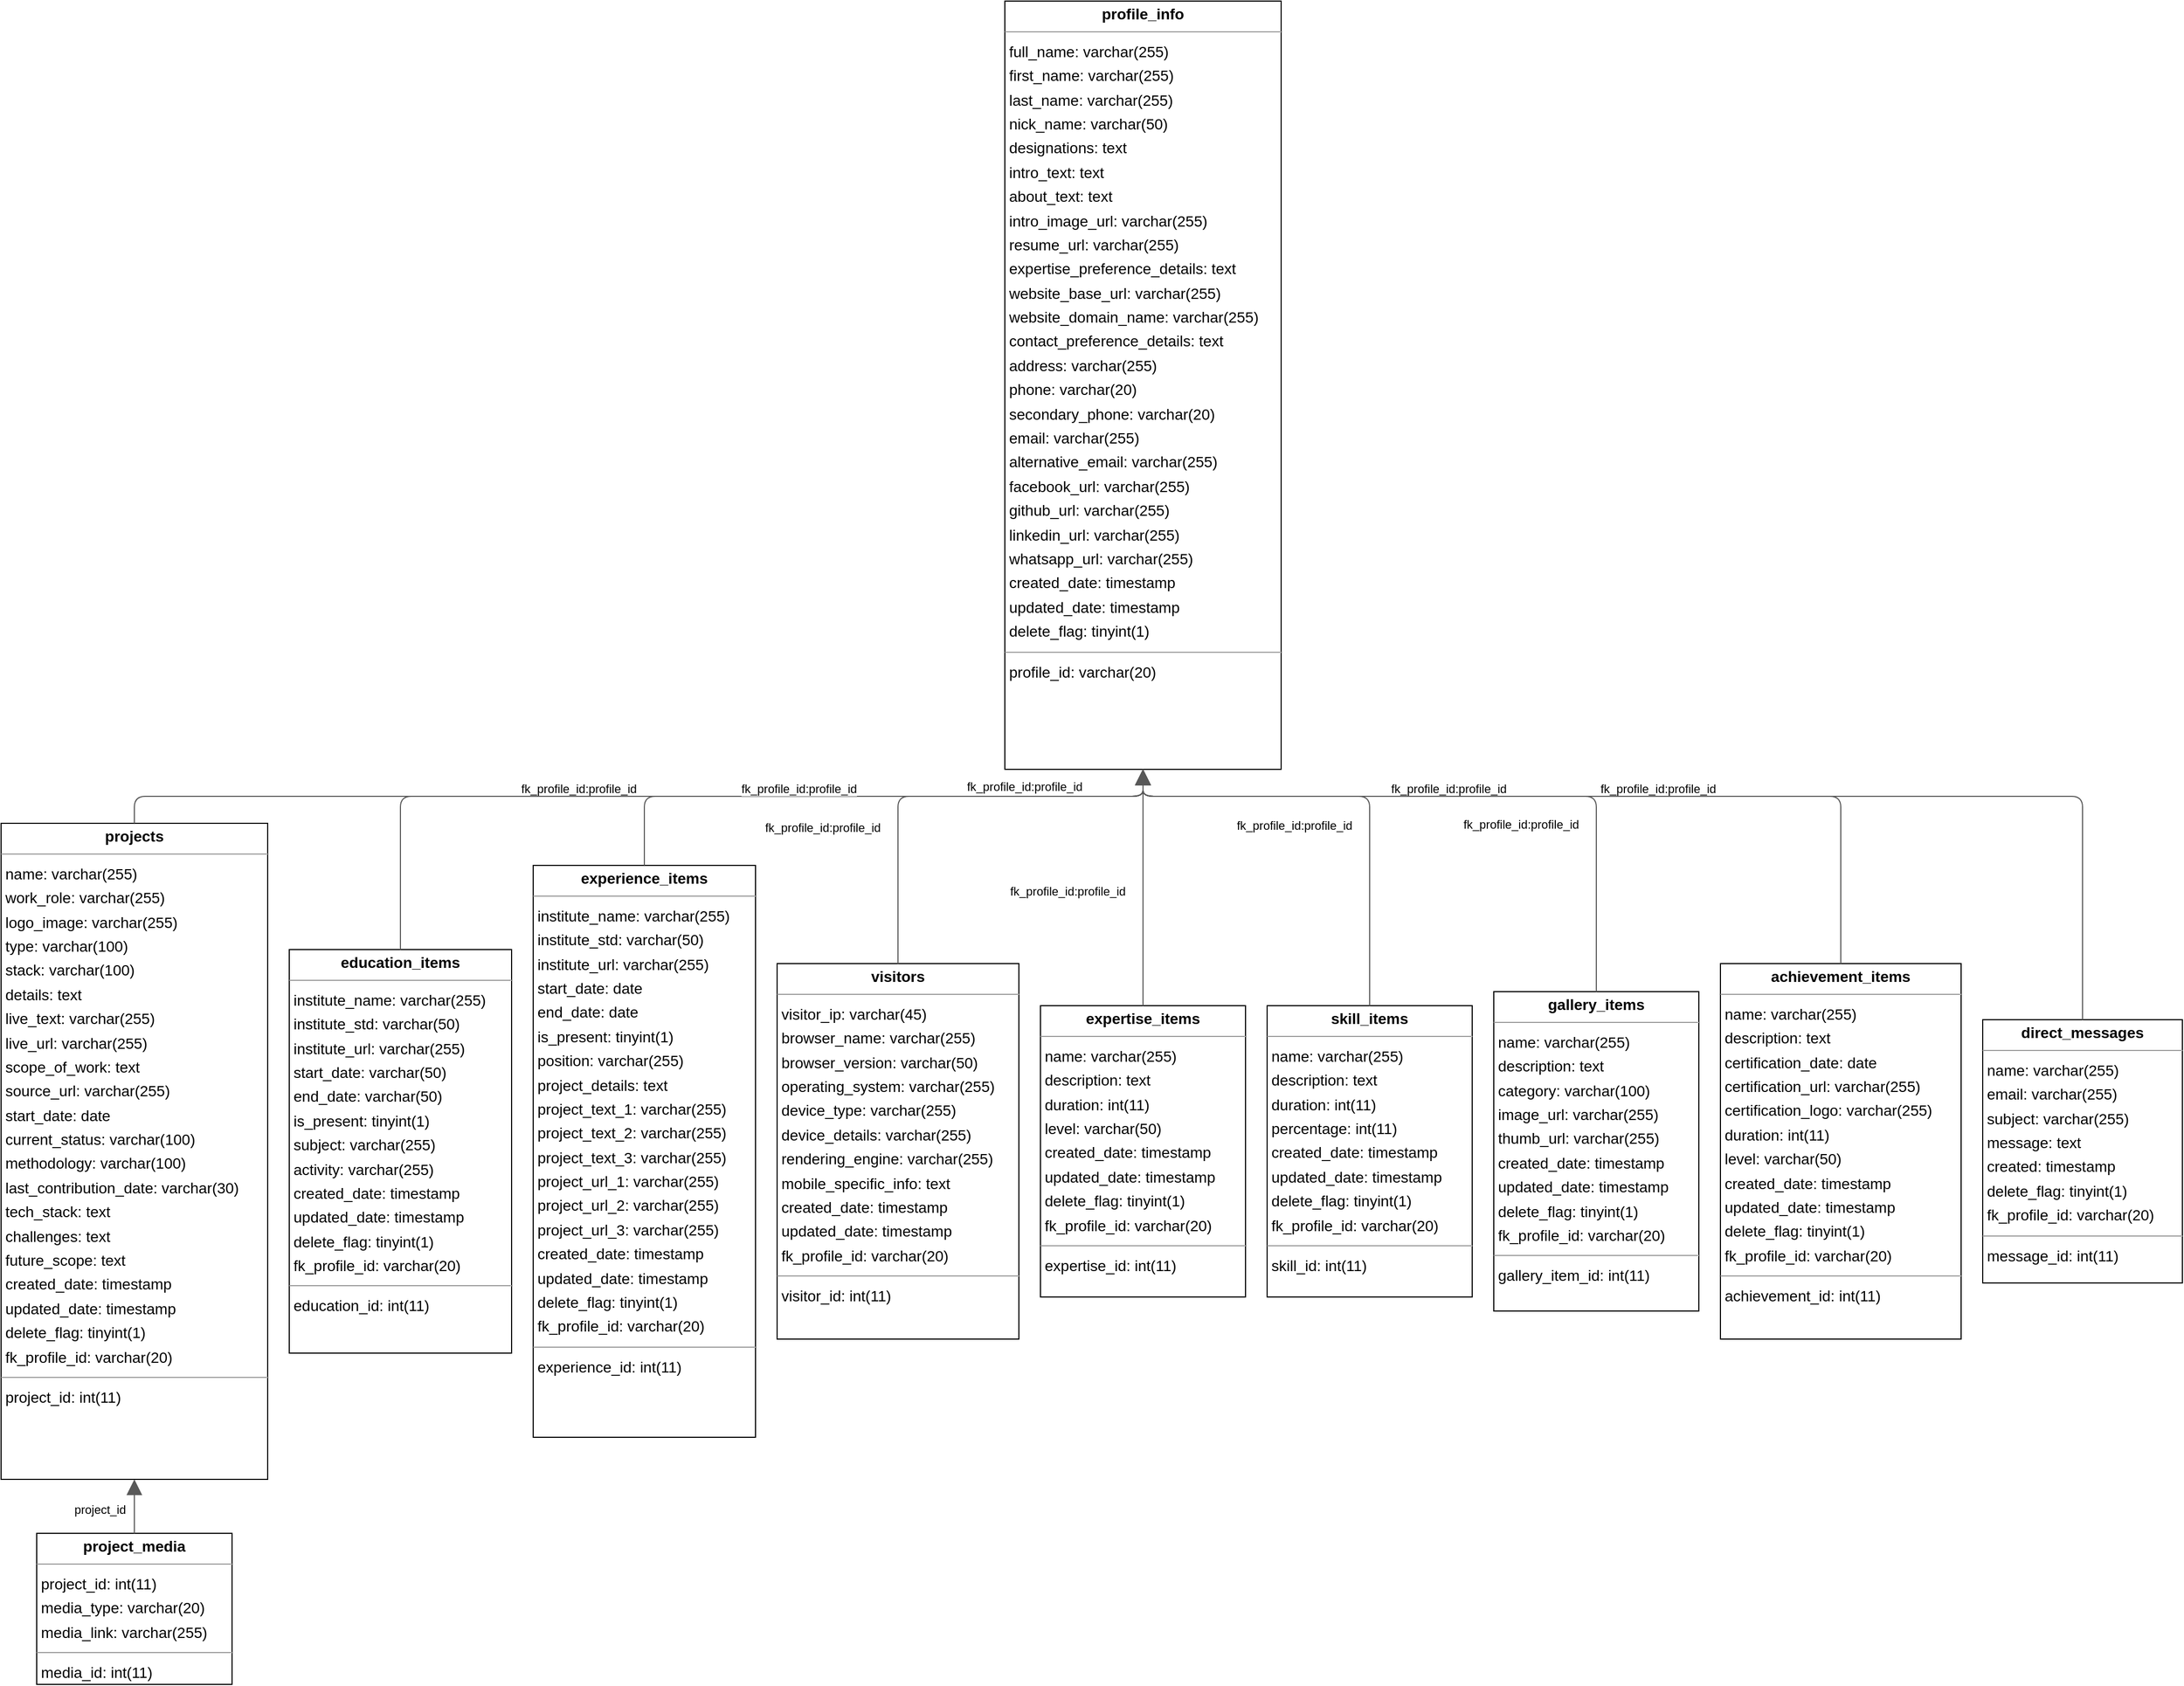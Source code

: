 <mxGraphModel dx="0" dy="0" grid="1" gridSize="10" guides="1" tooltips="1" connect="1" arrows="1" fold="1" page="0" pageScale="1" background="none" math="0" shadow="0">
  <root>
    <mxCell id="0" />
    <mxCell id="1" parent="0" />
    <mxCell id="node3" parent="1" vertex="1" value="&lt;p style=&quot;margin:0px;margin-top:4px;text-align:center;&quot;&gt;&lt;b&gt;achievement_items&lt;/b&gt;&lt;/p&gt;&lt;hr size=&quot;1&quot;/&gt;&lt;p style=&quot;margin:0 0 0 4px;line-height:1.6;&quot;&gt; name: varchar(255)&lt;br/&gt; description: text&lt;br/&gt; certification_date: date&lt;br/&gt; certification_url: varchar(255)&lt;br/&gt; certification_logo: varchar(255)&lt;br/&gt; duration: int(11)&lt;br/&gt; level: varchar(50)&lt;br/&gt; created_date: timestamp&lt;br/&gt; updated_date: timestamp&lt;br/&gt; delete_flag: tinyint(1)&lt;br/&gt; fk_profile_id: varchar(20)&lt;/p&gt;&lt;hr size=&quot;1&quot;/&gt;&lt;p style=&quot;margin:0 0 0 4px;line-height:1.6;&quot;&gt; achievement_id: int(11)&lt;/p&gt;" style="verticalAlign=top;align=left;overflow=fill;fontSize=14;fontFamily=Helvetica;html=1;rounded=0;shadow=0;comic=0;labelBackgroundColor=none;strokeWidth=1;">
      <mxGeometry x="1465" y="536" width="223" height="348" as="geometry" />
    </mxCell>
    <mxCell id="node10" parent="1" vertex="1" value="&lt;p style=&quot;margin:0px;margin-top:4px;text-align:center;&quot;&gt;&lt;b&gt;direct_messages&lt;/b&gt;&lt;/p&gt;&lt;hr size=&quot;1&quot;/&gt;&lt;p style=&quot;margin:0 0 0 4px;line-height:1.6;&quot;&gt; name: varchar(255)&lt;br/&gt; email: varchar(255)&lt;br/&gt; subject: varchar(255)&lt;br/&gt; message: text&lt;br/&gt; created: timestamp&lt;br/&gt; delete_flag: tinyint(1)&lt;br/&gt; fk_profile_id: varchar(20)&lt;/p&gt;&lt;hr size=&quot;1&quot;/&gt;&lt;p style=&quot;margin:0 0 0 4px;line-height:1.6;&quot;&gt; message_id: int(11)&lt;/p&gt;" style="verticalAlign=top;align=left;overflow=fill;fontSize=14;fontFamily=Helvetica;html=1;rounded=0;shadow=0;comic=0;labelBackgroundColor=none;strokeWidth=1;">
      <mxGeometry x="1708" y="588" width="185" height="244" as="geometry" />
    </mxCell>
    <mxCell id="node7" parent="1" vertex="1" value="&lt;p style=&quot;margin:0px;margin-top:4px;text-align:center;&quot;&gt;&lt;b&gt;education_items&lt;/b&gt;&lt;/p&gt;&lt;hr size=&quot;1&quot;/&gt;&lt;p style=&quot;margin:0 0 0 4px;line-height:1.6;&quot;&gt; institute_name: varchar(255)&lt;br/&gt; institute_std: varchar(50)&lt;br/&gt; institute_url: varchar(255)&lt;br/&gt; start_date: varchar(50)&lt;br/&gt; end_date: varchar(50)&lt;br/&gt; is_present: tinyint(1)&lt;br/&gt; subject: varchar(255)&lt;br/&gt; activity: varchar(255)&lt;br/&gt; created_date: timestamp&lt;br/&gt; updated_date: timestamp&lt;br/&gt; delete_flag: tinyint(1)&lt;br/&gt; fk_profile_id: varchar(20)&lt;/p&gt;&lt;hr size=&quot;1&quot;/&gt;&lt;p style=&quot;margin:0 0 0 4px;line-height:1.6;&quot;&gt; education_id: int(11)&lt;/p&gt;" style="verticalAlign=top;align=left;overflow=fill;fontSize=14;fontFamily=Helvetica;html=1;rounded=0;shadow=0;comic=0;labelBackgroundColor=none;strokeWidth=1;">
      <mxGeometry x="139" y="523" width="206" height="374" as="geometry" />
    </mxCell>
    <mxCell id="node1" parent="1" vertex="1" value="&lt;p style=&quot;margin:0px;margin-top:4px;text-align:center;&quot;&gt;&lt;b&gt;experience_items&lt;/b&gt;&lt;/p&gt;&lt;hr size=&quot;1&quot;/&gt;&lt;p style=&quot;margin:0 0 0 4px;line-height:1.6;&quot;&gt; institute_name: varchar(255)&lt;br/&gt; institute_std: varchar(50)&lt;br/&gt; institute_url: varchar(255)&lt;br/&gt; start_date: date&lt;br/&gt; end_date: date&lt;br/&gt; is_present: tinyint(1)&lt;br/&gt; position: varchar(255)&lt;br/&gt; project_details: text&lt;br/&gt; project_text_1: varchar(255)&lt;br/&gt; project_text_2: varchar(255)&lt;br/&gt; project_text_3: varchar(255)&lt;br/&gt; project_url_1: varchar(255)&lt;br/&gt; project_url_2: varchar(255)&lt;br/&gt; project_url_3: varchar(255)&lt;br/&gt; created_date: timestamp&lt;br/&gt; updated_date: timestamp&lt;br/&gt; delete_flag: tinyint(1)&lt;br/&gt; fk_profile_id: varchar(20)&lt;/p&gt;&lt;hr size=&quot;1&quot;/&gt;&lt;p style=&quot;margin:0 0 0 4px;line-height:1.6;&quot;&gt; experience_id: int(11)&lt;/p&gt;" style="verticalAlign=top;align=left;overflow=fill;fontSize=14;fontFamily=Helvetica;html=1;rounded=0;shadow=0;comic=0;labelBackgroundColor=none;strokeWidth=1;">
      <mxGeometry x="365" y="445" width="206" height="530" as="geometry" />
    </mxCell>
    <mxCell id="node5" parent="1" vertex="1" value="&lt;p style=&quot;margin:0px;margin-top:4px;text-align:center;&quot;&gt;&lt;b&gt;expertise_items&lt;/b&gt;&lt;/p&gt;&lt;hr size=&quot;1&quot;/&gt;&lt;p style=&quot;margin:0 0 0 4px;line-height:1.6;&quot;&gt; name: varchar(255)&lt;br/&gt; description: text&lt;br/&gt; duration: int(11)&lt;br/&gt; level: varchar(50)&lt;br/&gt; created_date: timestamp&lt;br/&gt; updated_date: timestamp&lt;br/&gt; delete_flag: tinyint(1)&lt;br/&gt; fk_profile_id: varchar(20)&lt;/p&gt;&lt;hr size=&quot;1&quot;/&gt;&lt;p style=&quot;margin:0 0 0 4px;line-height:1.6;&quot;&gt; expertise_id: int(11)&lt;/p&gt;" style="verticalAlign=top;align=left;overflow=fill;fontSize=14;fontFamily=Helvetica;html=1;rounded=0;shadow=0;comic=0;labelBackgroundColor=none;strokeWidth=1;">
      <mxGeometry x="835" y="575" width="190" height="270" as="geometry" />
    </mxCell>
    <mxCell id="node4" parent="1" vertex="1" value="&lt;p style=&quot;margin:0px;margin-top:4px;text-align:center;&quot;&gt;&lt;b&gt;gallery_items&lt;/b&gt;&lt;/p&gt;&lt;hr size=&quot;1&quot;/&gt;&lt;p style=&quot;margin:0 0 0 4px;line-height:1.6;&quot;&gt; name: varchar(255)&lt;br/&gt; description: text&lt;br/&gt; category: varchar(100)&lt;br/&gt; image_url: varchar(255)&lt;br/&gt; thumb_url: varchar(255)&lt;br/&gt; created_date: timestamp&lt;br/&gt; updated_date: timestamp&lt;br/&gt; delete_flag: tinyint(1)&lt;br/&gt; fk_profile_id: varchar(20)&lt;/p&gt;&lt;hr size=&quot;1&quot;/&gt;&lt;p style=&quot;margin:0 0 0 4px;line-height:1.6;&quot;&gt; gallery_item_id: int(11)&lt;/p&gt;" style="verticalAlign=top;align=left;overflow=fill;fontSize=14;fontFamily=Helvetica;html=1;rounded=0;shadow=0;comic=0;labelBackgroundColor=none;strokeWidth=1;">
      <mxGeometry x="1255" y="562" width="190" height="296" as="geometry" />
    </mxCell>
    <mxCell id="node0" parent="1" vertex="1" value="&lt;p style=&quot;margin:0px;margin-top:4px;text-align:center;&quot;&gt;&lt;b&gt;profile_info&lt;/b&gt;&lt;/p&gt;&lt;hr size=&quot;1&quot;/&gt;&lt;p style=&quot;margin:0 0 0 4px;line-height:1.6;&quot;&gt; full_name: varchar(255)&lt;br/&gt; first_name: varchar(255)&lt;br/&gt; last_name: varchar(255)&lt;br/&gt; nick_name: varchar(50)&lt;br/&gt; designations: text&lt;br/&gt; intro_text: text&lt;br/&gt; about_text: text&lt;br/&gt; intro_image_url: varchar(255)&lt;br/&gt; resume_url: varchar(255)&lt;br/&gt; expertise_preference_details: text&lt;br/&gt; website_base_url: varchar(255)&lt;br/&gt; website_domain_name: varchar(255)&lt;br/&gt; contact_preference_details: text&lt;br/&gt; address: varchar(255)&lt;br/&gt; phone: varchar(20)&lt;br/&gt; secondary_phone: varchar(20)&lt;br/&gt; email: varchar(255)&lt;br/&gt; alternative_email: varchar(255)&lt;br/&gt; facebook_url: varchar(255)&lt;br/&gt; github_url: varchar(255)&lt;br/&gt; linkedin_url: varchar(255)&lt;br/&gt; whatsapp_url: varchar(255)&lt;br/&gt; created_date: timestamp&lt;br/&gt; updated_date: timestamp&lt;br/&gt; delete_flag: tinyint(1)&lt;/p&gt;&lt;hr size=&quot;1&quot;/&gt;&lt;p style=&quot;margin:0 0 0 4px;line-height:1.6;&quot;&gt; profile_id: varchar(20)&lt;/p&gt;" style="verticalAlign=top;align=left;overflow=fill;fontSize=14;fontFamily=Helvetica;html=1;rounded=0;shadow=0;comic=0;labelBackgroundColor=none;strokeWidth=1;">
      <mxGeometry x="802" y="-356" width="256" height="712" as="geometry" />
    </mxCell>
    <mxCell id="node2" parent="1" vertex="1" value="&lt;p style=&quot;margin:0px;margin-top:4px;text-align:center;&quot;&gt;&lt;b&gt;project_media&lt;/b&gt;&lt;/p&gt;&lt;hr size=&quot;1&quot;/&gt;&lt;p style=&quot;margin:0 0 0 4px;line-height:1.6;&quot;&gt; project_id: int(11)&lt;br/&gt; media_type: varchar(20)&lt;br/&gt; media_link: varchar(255)&lt;/p&gt;&lt;hr size=&quot;1&quot;/&gt;&lt;p style=&quot;margin:0 0 0 4px;line-height:1.6;&quot;&gt; media_id: int(11)&lt;/p&gt;" style="verticalAlign=top;align=left;overflow=fill;fontSize=14;fontFamily=Helvetica;html=1;rounded=0;shadow=0;comic=0;labelBackgroundColor=none;strokeWidth=1;">
      <mxGeometry x="-95" y="1064" width="181" height="140" as="geometry" />
    </mxCell>
    <mxCell id="node9" parent="1" vertex="1" value="&lt;p style=&quot;margin:0px;margin-top:4px;text-align:center;&quot;&gt;&lt;b&gt;projects&lt;/b&gt;&lt;/p&gt;&lt;hr size=&quot;1&quot;/&gt;&lt;p style=&quot;margin:0 0 0 4px;line-height:1.6;&quot;&gt; name: varchar(255)&lt;br/&gt; work_role: varchar(255)&lt;br/&gt; logo_image: varchar(255)&lt;br/&gt; type: varchar(100)&lt;br/&gt; stack: varchar(100)&lt;br/&gt; details: text&lt;br/&gt; live_text: varchar(255)&lt;br/&gt; live_url: varchar(255)&lt;br/&gt; scope_of_work: text&lt;br/&gt; source_url: varchar(255)&lt;br/&gt; start_date: date&lt;br/&gt; current_status: varchar(100)&lt;br/&gt; methodology: varchar(100)&lt;br/&gt; last_contribution_date: varchar(30)&lt;br/&gt; tech_stack: text&lt;br/&gt; challenges: text&lt;br/&gt; future_scope: text&lt;br/&gt; created_date: timestamp&lt;br/&gt; updated_date: timestamp&lt;br/&gt; delete_flag: tinyint(1)&lt;br/&gt; fk_profile_id: varchar(20)&lt;/p&gt;&lt;hr size=&quot;1&quot;/&gt;&lt;p style=&quot;margin:0 0 0 4px;line-height:1.6;&quot;&gt; project_id: int(11)&lt;/p&gt;" style="verticalAlign=top;align=left;overflow=fill;fontSize=14;fontFamily=Helvetica;html=1;rounded=0;shadow=0;comic=0;labelBackgroundColor=none;strokeWidth=1;">
      <mxGeometry x="-128" y="406" width="247" height="608" as="geometry" />
    </mxCell>
    <mxCell id="node6" parent="1" vertex="1" value="&lt;p style=&quot;margin:0px;margin-top:4px;text-align:center;&quot;&gt;&lt;b&gt;skill_items&lt;/b&gt;&lt;/p&gt;&lt;hr size=&quot;1&quot;/&gt;&lt;p style=&quot;margin:0 0 0 4px;line-height:1.6;&quot;&gt; name: varchar(255)&lt;br/&gt; description: text&lt;br/&gt; duration: int(11)&lt;br/&gt; percentage: int(11)&lt;br/&gt; created_date: timestamp&lt;br/&gt; updated_date: timestamp&lt;br/&gt; delete_flag: tinyint(1)&lt;br/&gt; fk_profile_id: varchar(20)&lt;/p&gt;&lt;hr size=&quot;1&quot;/&gt;&lt;p style=&quot;margin:0 0 0 4px;line-height:1.6;&quot;&gt; skill_id: int(11)&lt;/p&gt;" style="verticalAlign=top;align=left;overflow=fill;fontSize=14;fontFamily=Helvetica;html=1;rounded=0;shadow=0;comic=0;labelBackgroundColor=none;strokeWidth=1;">
      <mxGeometry x="1045" y="575" width="190" height="270" as="geometry" />
    </mxCell>
    <mxCell id="node8" parent="1" vertex="1" value="&lt;p style=&quot;margin:0px;margin-top:4px;text-align:center;&quot;&gt;&lt;b&gt;visitors&lt;/b&gt;&lt;/p&gt;&lt;hr size=&quot;1&quot;/&gt;&lt;p style=&quot;margin:0 0 0 4px;line-height:1.6;&quot;&gt; visitor_ip: varchar(45)&lt;br/&gt; browser_name: varchar(255)&lt;br/&gt; browser_version: varchar(50)&lt;br/&gt; operating_system: varchar(255)&lt;br/&gt; device_type: varchar(255)&lt;br/&gt; device_details: varchar(255)&lt;br/&gt; rendering_engine: varchar(255)&lt;br/&gt; mobile_specific_info: text&lt;br/&gt; created_date: timestamp&lt;br/&gt; updated_date: timestamp&lt;br/&gt; fk_profile_id: varchar(20)&lt;/p&gt;&lt;hr size=&quot;1&quot;/&gt;&lt;p style=&quot;margin:0 0 0 4px;line-height:1.6;&quot;&gt; visitor_id: int(11)&lt;/p&gt;" style="verticalAlign=top;align=left;overflow=fill;fontSize=14;fontFamily=Helvetica;html=1;rounded=0;shadow=0;comic=0;labelBackgroundColor=none;strokeWidth=1;">
      <mxGeometry x="591" y="536" width="224" height="348" as="geometry" />
    </mxCell>
    <mxCell id="edge8" edge="1" value="" parent="1" source="node3" target="node0" style="html=1;rounded=1;edgeStyle=orthogonalEdgeStyle;dashed=0;startArrow=none;endArrow=block;endSize=12;strokeColor=#595959;exitX=0.500;exitY=0.000;exitDx=0;exitDy=0;entryX=0.500;entryY=1.000;entryDx=0;entryDy=0;">
      <mxGeometry width="50" height="50" relative="1" as="geometry">
        <Array as="points">
          <mxPoint x="1577" y="381" />
          <mxPoint x="930" y="381" />
        </Array>
      </mxGeometry>
    </mxCell>
    <mxCell id="label50" parent="edge8" vertex="1" connectable="0" value="fk_profile_id:profile_id" style="edgeLabel;resizable=0;html=1;align=left;verticalAlign=top;strokeColor=default;">
      <mxGeometry x="1352" y="361" as="geometry" />
    </mxCell>
    <mxCell id="edge9" edge="1" value="" parent="1" source="node10" target="node0" style="html=1;rounded=1;edgeStyle=orthogonalEdgeStyle;dashed=0;startArrow=none;endArrow=block;endSize=12;strokeColor=#595959;exitX=0.500;exitY=0.000;exitDx=0;exitDy=0;entryX=0.500;entryY=1.000;entryDx=0;entryDy=0;">
      <mxGeometry width="50" height="50" relative="1" as="geometry">
        <Array as="points">
          <mxPoint x="1801" y="381" />
          <mxPoint x="930" y="381" />
        </Array>
      </mxGeometry>
    </mxCell>
    <mxCell id="label56" parent="edge9" vertex="1" connectable="0" value="fk_profile_id:profile_id" style="edgeLabel;resizable=0;html=1;align=left;verticalAlign=top;strokeColor=default;">
      <mxGeometry x="1158" y="361" as="geometry" />
    </mxCell>
    <mxCell id="edge0" edge="1" value="" parent="1" source="node7" target="node0" style="html=1;rounded=1;edgeStyle=orthogonalEdgeStyle;dashed=0;startArrow=none;endArrow=block;endSize=12;strokeColor=#595959;exitX=0.500;exitY=0.000;exitDx=0;exitDy=0;entryX=0.500;entryY=1.000;entryDx=0;entryDy=0;">
      <mxGeometry width="50" height="50" relative="1" as="geometry">
        <Array as="points">
          <mxPoint x="242" y="381" />
          <mxPoint x="930" y="381" />
        </Array>
      </mxGeometry>
    </mxCell>
    <mxCell id="label2" parent="edge0" vertex="1" connectable="0" value="fk_profile_id:profile_id" style="edgeLabel;resizable=0;html=1;align=left;verticalAlign=top;strokeColor=default;">
      <mxGeometry x="352" y="361" as="geometry" />
    </mxCell>
    <mxCell id="edge1" edge="1" value="" parent="1" source="node1" target="node0" style="html=1;rounded=1;edgeStyle=orthogonalEdgeStyle;dashed=0;startArrow=none;endArrow=block;endSize=12;strokeColor=#595959;exitX=0.500;exitY=0.000;exitDx=0;exitDy=0;entryX=0.500;entryY=1.000;entryDx=0;entryDy=0;">
      <mxGeometry width="50" height="50" relative="1" as="geometry">
        <Array as="points">
          <mxPoint x="468" y="381" />
          <mxPoint x="930" y="381" />
        </Array>
      </mxGeometry>
    </mxCell>
    <mxCell id="label8" parent="edge1" vertex="1" connectable="0" value="fk_profile_id:profile_id" style="edgeLabel;resizable=0;html=1;align=left;verticalAlign=top;strokeColor=default;">
      <mxGeometry x="765" y="359" as="geometry" />
    </mxCell>
    <mxCell id="edge4" edge="1" value="" parent="1" source="node5" target="node0" style="html=1;rounded=1;edgeStyle=orthogonalEdgeStyle;dashed=0;startArrow=none;endArrow=block;endSize=12;strokeColor=#595959;exitX=0.500;exitY=0.000;exitDx=0;exitDy=0;entryX=0.500;entryY=1.000;entryDx=0;entryDy=0;">
      <mxGeometry width="50" height="50" relative="1" as="geometry">
        <Array as="points" />
      </mxGeometry>
    </mxCell>
    <mxCell id="label26" parent="edge4" vertex="1" connectable="0" value="fk_profile_id:profile_id" style="edgeLabel;resizable=0;html=1;align=left;verticalAlign=top;strokeColor=default;">
      <mxGeometry x="805" y="456" as="geometry" />
    </mxCell>
    <mxCell id="edge6" edge="1" value="" parent="1" source="node4" target="node0" style="html=1;rounded=1;edgeStyle=orthogonalEdgeStyle;dashed=0;startArrow=none;endArrow=block;endSize=12;strokeColor=#595959;exitX=0.500;exitY=0.000;exitDx=0;exitDy=0;entryX=0.500;entryY=1.000;entryDx=0;entryDy=0;">
      <mxGeometry width="50" height="50" relative="1" as="geometry">
        <Array as="points">
          <mxPoint x="1350" y="381" />
          <mxPoint x="930" y="381" />
        </Array>
      </mxGeometry>
    </mxCell>
    <mxCell id="label38" parent="edge6" vertex="1" connectable="0" value="fk_profile_id:profile_id" style="edgeLabel;resizable=0;html=1;align=left;verticalAlign=top;strokeColor=default;">
      <mxGeometry x="1225" y="394" as="geometry" />
    </mxCell>
    <mxCell id="edge3" edge="1" value="" parent="1" source="node2" target="node9" style="html=1;rounded=1;edgeStyle=orthogonalEdgeStyle;dashed=0;startArrow=none;endArrow=block;endSize=12;strokeColor=#595959;exitX=0.500;exitY=0.000;exitDx=0;exitDy=0;entryX=0.500;entryY=1.000;entryDx=0;entryDy=0;">
      <mxGeometry width="50" height="50" relative="1" as="geometry">
        <Array as="points" />
      </mxGeometry>
    </mxCell>
    <mxCell id="label20" parent="edge3" vertex="1" connectable="0" value="project_id" style="edgeLabel;resizable=0;html=1;align=left;verticalAlign=top;strokeColor=default;">
      <mxGeometry x="-62" y="1029" as="geometry" />
    </mxCell>
    <mxCell id="edge7" edge="1" value="" parent="1" source="node9" target="node0" style="html=1;rounded=1;edgeStyle=orthogonalEdgeStyle;dashed=0;startArrow=none;endArrow=block;endSize=12;strokeColor=#595959;exitX=0.500;exitY=0.000;exitDx=0;exitDy=0;entryX=0.500;entryY=1.000;entryDx=0;entryDy=0;">
      <mxGeometry width="50" height="50" relative="1" as="geometry">
        <Array as="points">
          <mxPoint x="-4" y="381" />
          <mxPoint x="930" y="381" />
        </Array>
      </mxGeometry>
    </mxCell>
    <mxCell id="label44" parent="edge7" vertex="1" connectable="0" value="fk_profile_id:profile_id" style="edgeLabel;resizable=0;html=1;align=left;verticalAlign=top;strokeColor=default;">
      <mxGeometry x="556" y="361" as="geometry" />
    </mxCell>
    <mxCell id="edge5" edge="1" value="" parent="1" source="node6" target="node0" style="html=1;rounded=1;edgeStyle=orthogonalEdgeStyle;dashed=0;startArrow=none;endArrow=block;endSize=12;strokeColor=#595959;exitX=0.500;exitY=0.000;exitDx=0;exitDy=0;entryX=0.500;entryY=1.000;entryDx=0;entryDy=0;">
      <mxGeometry width="50" height="50" relative="1" as="geometry">
        <Array as="points">
          <mxPoint x="1140" y="381" />
          <mxPoint x="930" y="381" />
        </Array>
      </mxGeometry>
    </mxCell>
    <mxCell id="label32" parent="edge5" vertex="1" connectable="0" value="fk_profile_id:profile_id" style="edgeLabel;resizable=0;html=1;align=left;verticalAlign=top;strokeColor=default;">
      <mxGeometry x="1015" y="395" as="geometry" />
    </mxCell>
    <mxCell id="edge2" edge="1" value="" parent="1" source="node8" target="node0" style="html=1;rounded=1;edgeStyle=orthogonalEdgeStyle;dashed=0;startArrow=none;endArrow=block;endSize=12;strokeColor=#595959;exitX=0.500;exitY=0.000;exitDx=0;exitDy=0;entryX=0.500;entryY=1.000;entryDx=0;entryDy=0;">
      <mxGeometry width="50" height="50" relative="1" as="geometry">
        <Array as="points">
          <mxPoint x="703" y="381" />
          <mxPoint x="930" y="381" />
        </Array>
      </mxGeometry>
    </mxCell>
    <mxCell id="label14" parent="edge2" vertex="1" connectable="0" value="fk_profile_id:profile_id" style="edgeLabel;resizable=0;html=1;align=left;verticalAlign=top;strokeColor=default;">
      <mxGeometry x="578" y="397" as="geometry" />
    </mxCell>
  </root>
</mxGraphModel>